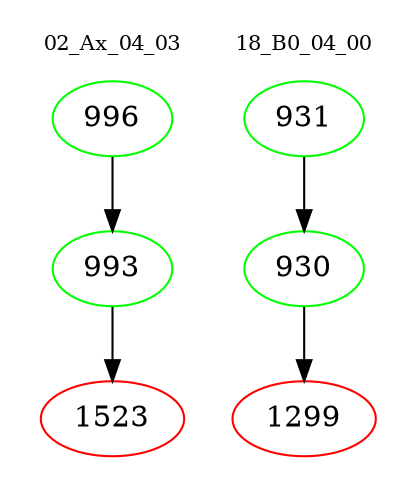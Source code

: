digraph{
subgraph cluster_0 {
color = white
label = "02_Ax_04_03";
fontsize=10;
T0_996 [label="996", color="green"]
T0_996 -> T0_993 [color="black"]
T0_993 [label="993", color="green"]
T0_993 -> T0_1523 [color="black"]
T0_1523 [label="1523", color="red"]
}
subgraph cluster_1 {
color = white
label = "18_B0_04_00";
fontsize=10;
T1_931 [label="931", color="green"]
T1_931 -> T1_930 [color="black"]
T1_930 [label="930", color="green"]
T1_930 -> T1_1299 [color="black"]
T1_1299 [label="1299", color="red"]
}
}
